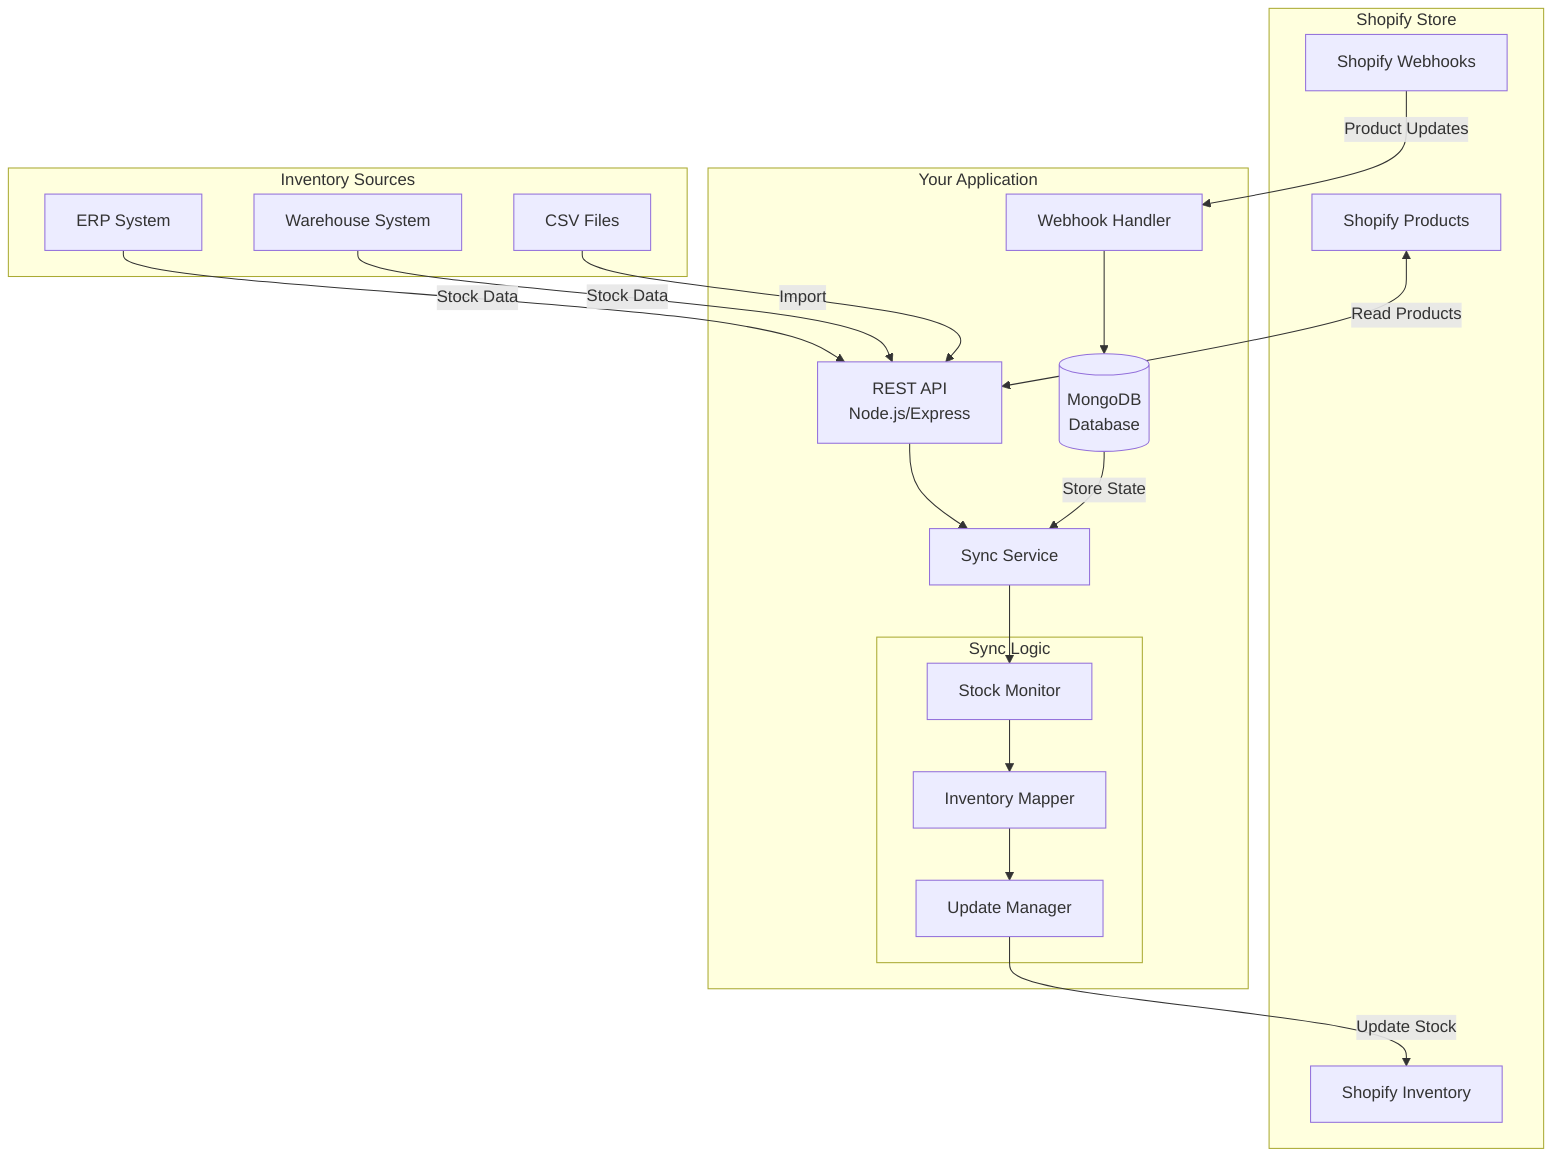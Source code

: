 graph TB
    subgraph "Shopify Store"
        SP[Shopify Products]
        SI[Shopify Inventory]
        SW[Shopify Webhooks]
    end
    
    subgraph "Your Application"
        API[REST API<br/>Node.js/Express]
        WH[Webhook Handler]
        SS[Sync Service]
        DB[(MongoDB<br/>Database)]
        
        subgraph "Sync Logic"
            SM[Stock Monitor]
            IM[Inventory Mapper]
            UM[Update Manager]
        end
    end
    
    subgraph "Inventory Sources"
        ERP[ERP System]
        WMS[Warehouse System]
        CSV[CSV Files]
    end
    
    SW -->|Product Updates| WH
    WH --> DB
    
    ERP -->|Stock Data| API
    WMS -->|Stock Data| API
    CSV -->|Import| API
    
    API --> SS
    SS --> SM
    SM --> IM
    IM --> UM
    UM -->|Update Stock| SI
    
    DB -->|Store State| SS
    SP <-->|Read Products| API